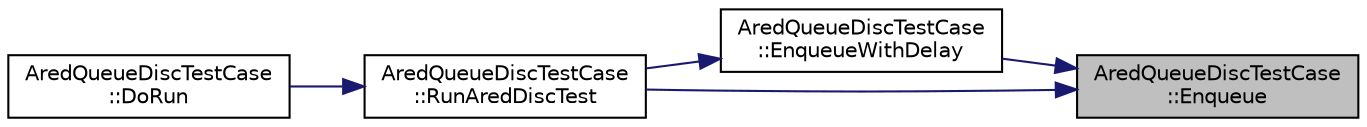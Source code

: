 digraph "AredQueueDiscTestCase::Enqueue"
{
 // LATEX_PDF_SIZE
  edge [fontname="Helvetica",fontsize="10",labelfontname="Helvetica",labelfontsize="10"];
  node [fontname="Helvetica",fontsize="10",shape=record];
  rankdir="RL";
  Node1 [label="AredQueueDiscTestCase\l::Enqueue",height=0.2,width=0.4,color="black", fillcolor="grey75", style="filled", fontcolor="black",tooltip="Enqueue function."];
  Node1 -> Node2 [dir="back",color="midnightblue",fontsize="10",style="solid",fontname="Helvetica"];
  Node2 [label="AredQueueDiscTestCase\l::EnqueueWithDelay",height=0.2,width=0.4,color="black", fillcolor="white", style="filled",URL="$class_ared_queue_disc_test_case.html#a79ce3b6eab6abac51c635056d58b6d8b",tooltip="Enqueue with delay function."];
  Node2 -> Node3 [dir="back",color="midnightblue",fontsize="10",style="solid",fontname="Helvetica"];
  Node3 [label="AredQueueDiscTestCase\l::RunAredDiscTest",height=0.2,width=0.4,color="black", fillcolor="white", style="filled",URL="$class_ared_queue_disc_test_case.html#a45a2ead2729f7fe8f85d85846d68d69c",tooltip="Run ARED queue disc test function."];
  Node3 -> Node4 [dir="back",color="midnightblue",fontsize="10",style="solid",fontname="Helvetica"];
  Node4 [label="AredQueueDiscTestCase\l::DoRun",height=0.2,width=0.4,color="black", fillcolor="white", style="filled",URL="$class_ared_queue_disc_test_case.html#a195e997827d606a561c71b81aeecdcf3",tooltip="Implementation to actually run this TestCase."];
  Node1 -> Node3 [dir="back",color="midnightblue",fontsize="10",style="solid",fontname="Helvetica"];
}
